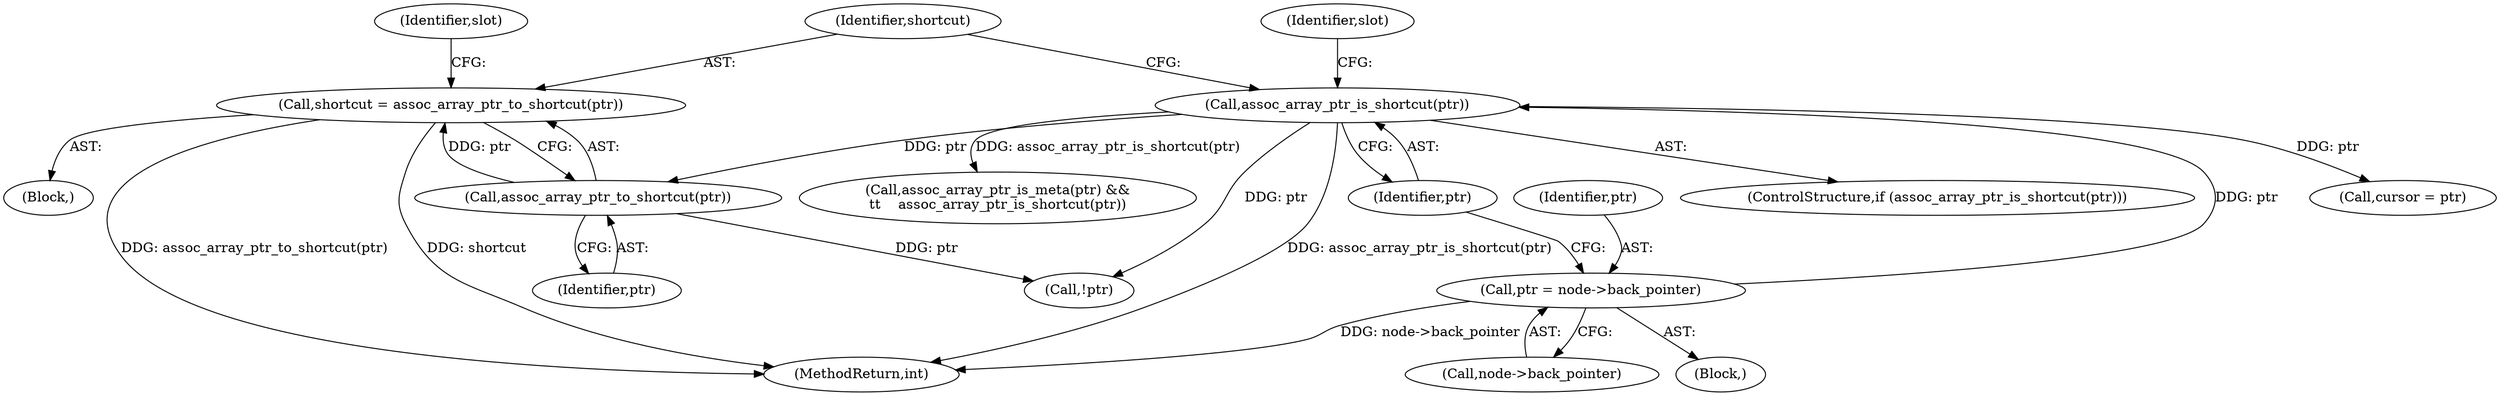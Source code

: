 digraph "0_linux_95389b08d93d5c06ec63ab49bd732b0069b7c35e@pointer" {
"1000812" [label="(Call,shortcut = assoc_array_ptr_to_shortcut(ptr))"];
"1000814" [label="(Call,assoc_array_ptr_to_shortcut(ptr))"];
"1000809" [label="(Call,assoc_array_ptr_is_shortcut(ptr))"];
"1000803" [label="(Call,ptr = node->back_pointer)"];
"1000116" [label="(Block,)"];
"1000805" [label="(Call,node->back_pointer)"];
"1000811" [label="(Block,)"];
"1000878" [label="(MethodReturn,int)"];
"1000809" [label="(Call,assoc_array_ptr_is_shortcut(ptr))"];
"1000837" [label="(Call,!ptr)"];
"1000829" [label="(Identifier,slot)"];
"1000803" [label="(Call,ptr = node->back_pointer)"];
"1000817" [label="(Identifier,slot)"];
"1000808" [label="(ControlStructure,if (assoc_array_ptr_is_shortcut(ptr)))"];
"1000833" [label="(Call,cursor = ptr)"];
"1000812" [label="(Call,shortcut = assoc_array_ptr_to_shortcut(ptr))"];
"1000804" [label="(Identifier,ptr)"];
"1000814" [label="(Call,assoc_array_ptr_to_shortcut(ptr))"];
"1000815" [label="(Identifier,ptr)"];
"1000813" [label="(Identifier,shortcut)"];
"1000609" [label="(Call,assoc_array_ptr_is_meta(ptr) &&\n\t\t    assoc_array_ptr_is_shortcut(ptr))"];
"1000810" [label="(Identifier,ptr)"];
"1000812" -> "1000811"  [label="AST: "];
"1000812" -> "1000814"  [label="CFG: "];
"1000813" -> "1000812"  [label="AST: "];
"1000814" -> "1000812"  [label="AST: "];
"1000817" -> "1000812"  [label="CFG: "];
"1000812" -> "1000878"  [label="DDG: assoc_array_ptr_to_shortcut(ptr)"];
"1000812" -> "1000878"  [label="DDG: shortcut"];
"1000814" -> "1000812"  [label="DDG: ptr"];
"1000814" -> "1000815"  [label="CFG: "];
"1000815" -> "1000814"  [label="AST: "];
"1000809" -> "1000814"  [label="DDG: ptr"];
"1000814" -> "1000837"  [label="DDG: ptr"];
"1000809" -> "1000808"  [label="AST: "];
"1000809" -> "1000810"  [label="CFG: "];
"1000810" -> "1000809"  [label="AST: "];
"1000813" -> "1000809"  [label="CFG: "];
"1000829" -> "1000809"  [label="CFG: "];
"1000809" -> "1000878"  [label="DDG: assoc_array_ptr_is_shortcut(ptr)"];
"1000809" -> "1000609"  [label="DDG: assoc_array_ptr_is_shortcut(ptr)"];
"1000803" -> "1000809"  [label="DDG: ptr"];
"1000809" -> "1000833"  [label="DDG: ptr"];
"1000809" -> "1000837"  [label="DDG: ptr"];
"1000803" -> "1000116"  [label="AST: "];
"1000803" -> "1000805"  [label="CFG: "];
"1000804" -> "1000803"  [label="AST: "];
"1000805" -> "1000803"  [label="AST: "];
"1000810" -> "1000803"  [label="CFG: "];
"1000803" -> "1000878"  [label="DDG: node->back_pointer"];
}
